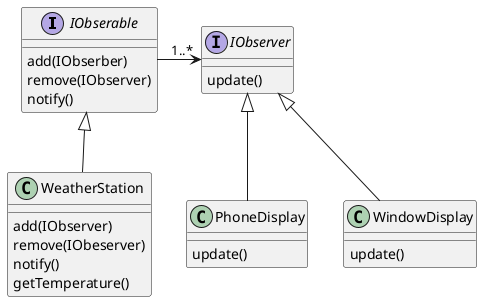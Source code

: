 @startuml

interface IObserable {
  add(IObserber)
  remove(IObserver)
  notify()
}

interface IObserver {
  update()
}

class WeatherStation {
  add(IObserver)
  remove(IObeserver)
  notify()
  getTemperature()
}

class PhoneDisplay {
  update()
}

class WindowDisplay {
  update()
}

IObserable -> "1..*" IObserver

IObserable <|-- WeatherStation
IObserver <|-- PhoneDisplay
IObserver <|-- WindowDisplay


@enduml